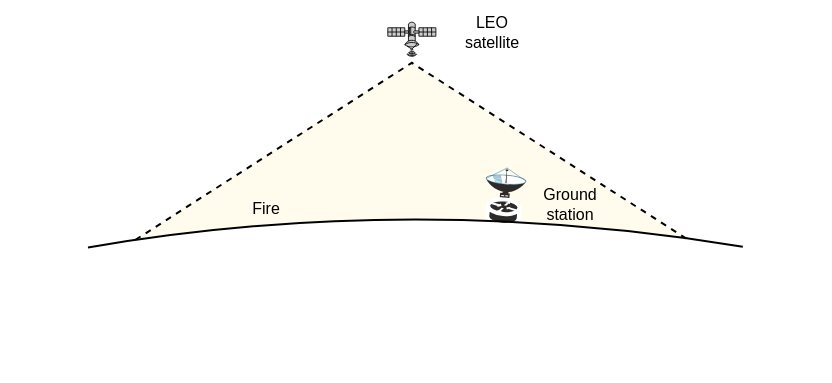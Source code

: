 <mxfile version="16.6.6" type="github">
  <diagram id="huIT8yfWPjrIG61Vbd0z" name="Page-1">
    <mxGraphModel dx="519" dy="282" grid="1" gridSize="10" guides="1" tooltips="1" connect="1" arrows="1" fold="1" page="1" pageScale="1" pageWidth="850" pageHeight="1100" math="0" shadow="0">
      <root>
        <mxCell id="0" />
        <mxCell id="1" parent="0" />
        <mxCell id="Fn60unkbMZBintz-3KZK-15" value="" style="triangle;whiteSpace=wrap;html=1;fillColor=#fff2cc;dashed=1;rotation=-90;strokeColor=none;opacity=35;" vertex="1" parent="1">
          <mxGeometry x="345" y="37.46" width="111.13" height="347.02" as="geometry" />
        </mxCell>
        <mxCell id="Fn60unkbMZBintz-3KZK-5" value="" style="triangle;whiteSpace=wrap;html=1;fillColor=none;dashed=1;rotation=-90;" vertex="1" parent="1">
          <mxGeometry x="345.35" y="37.46" width="111.13" height="347.02" as="geometry" />
        </mxCell>
        <mxCell id="Fn60unkbMZBintz-3KZK-12" value="" style="ellipse;whiteSpace=wrap;html=1;fontSize=8;fillColor=default;strokeColor=none;" vertex="1" parent="1">
          <mxGeometry x="195" y="234" width="415" height="80" as="geometry" />
        </mxCell>
        <mxCell id="Fn60unkbMZBintz-3KZK-2" value="" style="fontColor=#0066CC;verticalAlign=top;verticalLabelPosition=bottom;labelPosition=center;align=center;html=1;outlineConnect=0;fillColor=#CCCCCC;strokeColor=#000000;gradientColor=none;gradientDirection=north;strokeWidth=2;shape=mxgraph.networks.satellite;rotation=-45;" vertex="1" parent="1">
          <mxGeometry x="390.92" y="130" width="20" height="20" as="geometry" />
        </mxCell>
        <mxCell id="Fn60unkbMZBintz-3KZK-3" value="" style="shape=image;html=1;verticalAlign=top;verticalLabelPosition=bottom;labelBackgroundColor=#ffffff;imageAspect=0;aspect=fixed;image=https://cdn4.iconfinder.com/data/icons/game-of-thrones-4/64/game_of_thrones_game_thrones_series_element_fire_flame_heat-128.png;rotation=-5;" vertex="1" parent="1">
          <mxGeometry x="333" y="211" width="28" height="28" as="geometry" />
        </mxCell>
        <mxCell id="Fn60unkbMZBintz-3KZK-4" value="" style="shape=mxgraph.cisco.wireless.ground_terminal;html=1;pointerEvents=1;dashed=0;fillColor=#2E2A2A;strokeColor=#ffffff;strokeWidth=2;verticalLabelPosition=bottom;verticalAlign=top;align=center;outlineConnect=0;rotation=-85.4;direction=south;" vertex="1" parent="1">
          <mxGeometry x="432.68" y="211.78" width="29.39" height="20" as="geometry" />
        </mxCell>
        <mxCell id="Fn60unkbMZBintz-3KZK-9" value="&lt;font style=&quot;font-size: 8px&quot;&gt;Fire&lt;/font&gt;" style="text;html=1;strokeColor=none;fillColor=none;align=center;verticalAlign=middle;whiteSpace=wrap;rounded=0;" vertex="1" parent="1">
          <mxGeometry x="298" y="212" width="60" height="30" as="geometry" />
        </mxCell>
        <mxCell id="Fn60unkbMZBintz-3KZK-10" value="" style="endArrow=none;html=1;fontSize=8;curved=1;exitX=0.106;exitY=0.172;exitDx=0;exitDy=0;exitPerimeter=0;entryX=0.895;entryY=0.167;entryDx=0;entryDy=0;entryPerimeter=0;" edge="1" parent="1" source="Fn60unkbMZBintz-3KZK-12" target="Fn60unkbMZBintz-3KZK-12">
          <mxGeometry width="50" height="50" relative="1" as="geometry">
            <mxPoint x="240" y="266.54" as="sourcePoint" />
            <mxPoint x="560" y="266.54" as="targetPoint" />
            <Array as="points">
              <mxPoint x="400" y="220" />
            </Array>
          </mxGeometry>
        </mxCell>
        <mxCell id="Fn60unkbMZBintz-3KZK-13" value="Ground&lt;br&gt;station" style="text;html=1;strokeColor=none;fillColor=none;align=center;verticalAlign=middle;whiteSpace=wrap;rounded=0;fontSize=8;" vertex="1" parent="1">
          <mxGeometry x="450" y="211" width="60" height="30" as="geometry" />
        </mxCell>
        <mxCell id="Fn60unkbMZBintz-3KZK-14" value="&lt;div&gt;LEO&lt;/div&gt;&lt;div&gt;satellite&lt;br&gt;&lt;/div&gt;" style="text;html=1;strokeColor=none;fillColor=none;align=center;verticalAlign=middle;whiteSpace=wrap;rounded=0;fontSize=8;" vertex="1" parent="1">
          <mxGeometry x="410.92" y="125" width="60" height="30" as="geometry" />
        </mxCell>
      </root>
    </mxGraphModel>
  </diagram>
</mxfile>
